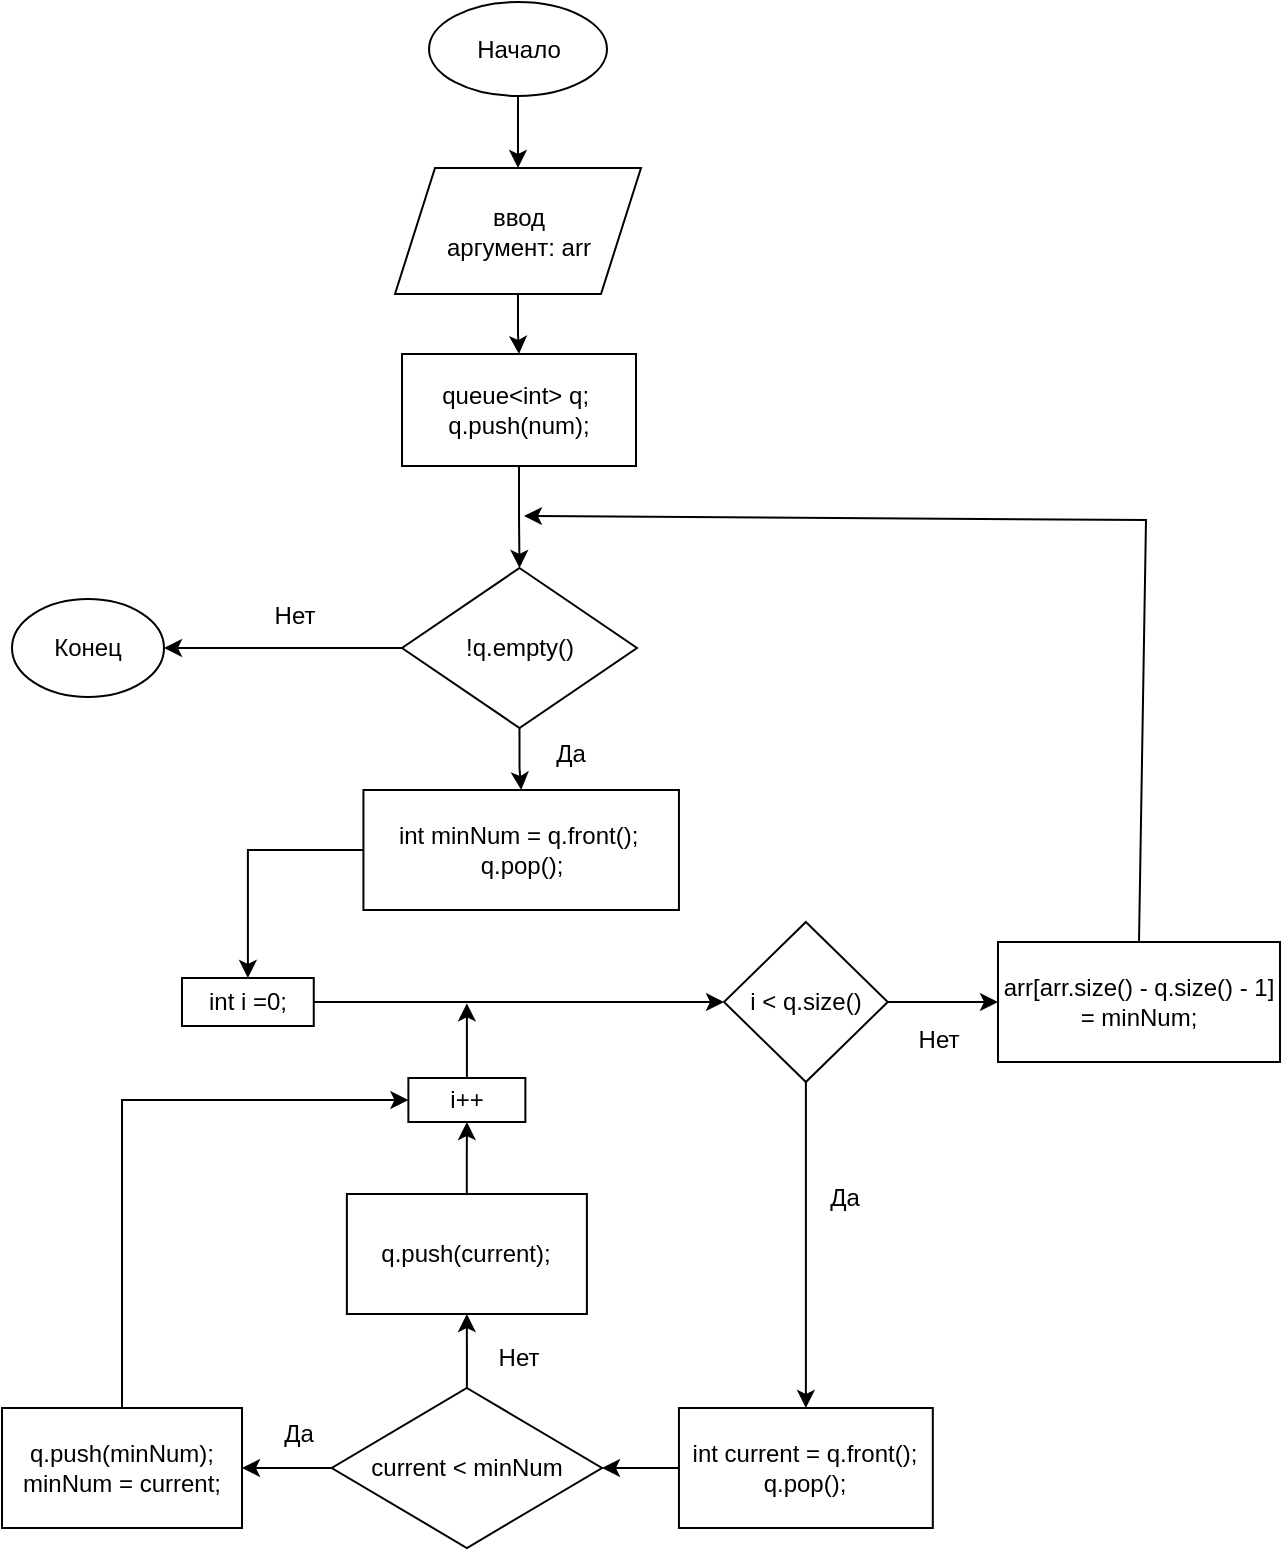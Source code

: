 <mxfile version="24.2.5" type="google">
  <diagram id="j-nriZtBZhk29Pu046T3" name="Page-2">
    <mxGraphModel grid="0" page="0" gridSize="10" guides="1" tooltips="1" connect="1" arrows="1" fold="1" pageScale="1" pageWidth="1169" pageHeight="827" math="0" shadow="0">
      <root>
        <mxCell id="0" />
        <mxCell id="1" parent="0" />
        <mxCell id="RVM1VLI7I0GzBGgbdEAh-6" style="edgeStyle=orthogonalEdgeStyle;rounded=0;orthogonalLoop=1;jettySize=auto;html=1;entryX=0.5;entryY=0;entryDx=0;entryDy=0;" edge="1" parent="1" source="RVM1VLI7I0GzBGgbdEAh-1" target="RVM1VLI7I0GzBGgbdEAh-2">
          <mxGeometry relative="1" as="geometry" />
        </mxCell>
        <mxCell id="RVM1VLI7I0GzBGgbdEAh-1" value="Начало" style="ellipse;whiteSpace=wrap;html=1;" vertex="1" parent="1">
          <mxGeometry x="142.5" y="-100" width="89" height="47" as="geometry" />
        </mxCell>
        <mxCell id="RVM1VLI7I0GzBGgbdEAh-11" style="edgeStyle=orthogonalEdgeStyle;rounded=0;orthogonalLoop=1;jettySize=auto;html=1;" edge="1" parent="1" source="RVM1VLI7I0GzBGgbdEAh-2" target="RVM1VLI7I0GzBGgbdEAh-3">
          <mxGeometry relative="1" as="geometry" />
        </mxCell>
        <mxCell id="RVM1VLI7I0GzBGgbdEAh-2" value="ввод&lt;div&gt;&amp;nbsp;аргумент: arr&amp;nbsp;&lt;/div&gt;" style="shape=parallelogram;perimeter=parallelogramPerimeter;whiteSpace=wrap;html=1;fixedSize=1;" vertex="1" parent="1">
          <mxGeometry x="125.5" y="-17" width="123" height="63" as="geometry" />
        </mxCell>
        <mxCell id="_BH0iEtjJ0MzOmk47i---2" value="" style="edgeStyle=orthogonalEdgeStyle;rounded=0;orthogonalLoop=1;jettySize=auto;html=1;" edge="1" parent="1" source="RVM1VLI7I0GzBGgbdEAh-3" target="_BH0iEtjJ0MzOmk47i---1">
          <mxGeometry relative="1" as="geometry" />
        </mxCell>
        <mxCell id="RVM1VLI7I0GzBGgbdEAh-3" value="&lt;span style=&quot;font-size: 12px;&quot;&gt;queue&amp;lt;int&amp;gt; q;&amp;nbsp;&lt;/span&gt;&lt;div&gt;&lt;span style=&quot;font-size: 12px;&quot;&gt;q.push(num);&lt;/span&gt;&lt;br&gt;&lt;/div&gt;" style="rounded=0;whiteSpace=wrap;html=1;" vertex="1" parent="1">
          <mxGeometry x="129" y="76" width="117" height="56" as="geometry" />
        </mxCell>
        <mxCell id="RVM1VLI7I0GzBGgbdEAh-62" value="Конец" style="ellipse;whiteSpace=wrap;html=1;" vertex="1" parent="1">
          <mxGeometry x="-66" y="198.5" width="76" height="49" as="geometry" />
        </mxCell>
        <mxCell id="RVM1VLI7I0GzBGgbdEAh-64" style="edgeStyle=orthogonalEdgeStyle;rounded=0;orthogonalLoop=1;jettySize=auto;html=1;exitX=0.5;exitY=1;exitDx=0;exitDy=0;" edge="1" parent="1" source="RVM1VLI7I0GzBGgbdEAh-62" target="RVM1VLI7I0GzBGgbdEAh-62">
          <mxGeometry relative="1" as="geometry" />
        </mxCell>
        <mxCell id="_BH0iEtjJ0MzOmk47i---4" value="" style="edgeStyle=orthogonalEdgeStyle;rounded=0;orthogonalLoop=1;jettySize=auto;html=1;" edge="1" parent="1" source="_BH0iEtjJ0MzOmk47i---1" target="_BH0iEtjJ0MzOmk47i---3">
          <mxGeometry relative="1" as="geometry" />
        </mxCell>
        <mxCell id="_BH0iEtjJ0MzOmk47i---32" style="edgeStyle=orthogonalEdgeStyle;rounded=0;orthogonalLoop=1;jettySize=auto;html=1;exitX=0;exitY=0.5;exitDx=0;exitDy=0;entryX=1;entryY=0.5;entryDx=0;entryDy=0;" edge="1" parent="1" source="_BH0iEtjJ0MzOmk47i---1" target="RVM1VLI7I0GzBGgbdEAh-62">
          <mxGeometry relative="1" as="geometry" />
        </mxCell>
        <mxCell id="_BH0iEtjJ0MzOmk47i---1" value="&lt;span style=&quot;font-size: 12px;&quot;&gt;!q.empty()&lt;/span&gt;" style="rhombus;whiteSpace=wrap;html=1;rounded=0;" vertex="1" parent="1">
          <mxGeometry x="129" y="183" width="117.5" height="80" as="geometry" />
        </mxCell>
        <mxCell id="_BH0iEtjJ0MzOmk47i---8" value="" style="edgeStyle=orthogonalEdgeStyle;rounded=0;orthogonalLoop=1;jettySize=auto;html=1;" edge="1" parent="1" source="_BH0iEtjJ0MzOmk47i---3" target="_BH0iEtjJ0MzOmk47i---7">
          <mxGeometry relative="1" as="geometry" />
        </mxCell>
        <mxCell id="_BH0iEtjJ0MzOmk47i---3" value="&lt;span style=&quot;font-size: 12px;&quot;&gt;int minNum = q.front();&amp;nbsp;&lt;/span&gt;&lt;div&gt;&lt;span style=&quot;font-size: 12px;&quot;&gt;q.pop();&lt;/span&gt;&lt;/div&gt;" style="whiteSpace=wrap;html=1;rounded=0;" vertex="1" parent="1">
          <mxGeometry x="109.72" y="294" width="157.75" height="60" as="geometry" />
        </mxCell>
        <mxCell id="_BH0iEtjJ0MzOmk47i---10" value="" style="edgeStyle=orthogonalEdgeStyle;rounded=0;orthogonalLoop=1;jettySize=auto;html=1;" edge="1" parent="1" source="_BH0iEtjJ0MzOmk47i---7" target="_BH0iEtjJ0MzOmk47i---9">
          <mxGeometry relative="1" as="geometry" />
        </mxCell>
        <mxCell id="_BH0iEtjJ0MzOmk47i---7" value="int i =0;" style="whiteSpace=wrap;html=1;rounded=0;" vertex="1" parent="1">
          <mxGeometry x="19" y="388" width="65.88" height="24" as="geometry" />
        </mxCell>
        <mxCell id="_BH0iEtjJ0MzOmk47i---12" value="" style="edgeStyle=orthogonalEdgeStyle;rounded=0;orthogonalLoop=1;jettySize=auto;html=1;" edge="1" parent="1" source="_BH0iEtjJ0MzOmk47i---9" target="_BH0iEtjJ0MzOmk47i---11">
          <mxGeometry relative="1" as="geometry" />
        </mxCell>
        <mxCell id="_BH0iEtjJ0MzOmk47i---22" value="" style="edgeStyle=orthogonalEdgeStyle;rounded=0;orthogonalLoop=1;jettySize=auto;html=1;" edge="1" parent="1" source="_BH0iEtjJ0MzOmk47i---9" target="_BH0iEtjJ0MzOmk47i---21">
          <mxGeometry relative="1" as="geometry" />
        </mxCell>
        <mxCell id="_BH0iEtjJ0MzOmk47i---9" value="&lt;span style=&quot;font-size: 12px;&quot;&gt;i &amp;lt; q.size()&lt;/span&gt;" style="rhombus;whiteSpace=wrap;html=1;rounded=0;" vertex="1" parent="1">
          <mxGeometry x="290" y="360" width="81.88" height="80" as="geometry" />
        </mxCell>
        <mxCell id="_BH0iEtjJ0MzOmk47i---14" value="" style="edgeStyle=orthogonalEdgeStyle;rounded=0;orthogonalLoop=1;jettySize=auto;html=1;" edge="1" parent="1" source="_BH0iEtjJ0MzOmk47i---11" target="_BH0iEtjJ0MzOmk47i---13">
          <mxGeometry relative="1" as="geometry" />
        </mxCell>
        <mxCell id="_BH0iEtjJ0MzOmk47i---11" value="&lt;span style=&quot;font-size: 12px;&quot;&gt;int current = q.front(); q.pop();&lt;/span&gt;" style="whiteSpace=wrap;html=1;rounded=0;" vertex="1" parent="1">
          <mxGeometry x="267.47" y="603" width="126.94" height="60" as="geometry" />
        </mxCell>
        <mxCell id="_BH0iEtjJ0MzOmk47i---16" value="" style="edgeStyle=orthogonalEdgeStyle;rounded=0;orthogonalLoop=1;jettySize=auto;html=1;" edge="1" parent="1" source="_BH0iEtjJ0MzOmk47i---13" target="_BH0iEtjJ0MzOmk47i---15">
          <mxGeometry relative="1" as="geometry" />
        </mxCell>
        <mxCell id="_BH0iEtjJ0MzOmk47i---18" value="" style="edgeStyle=orthogonalEdgeStyle;rounded=0;orthogonalLoop=1;jettySize=auto;html=1;" edge="1" parent="1" source="_BH0iEtjJ0MzOmk47i---13" target="_BH0iEtjJ0MzOmk47i---17">
          <mxGeometry relative="1" as="geometry" />
        </mxCell>
        <mxCell id="_BH0iEtjJ0MzOmk47i---13" value="&lt;span style=&quot;font-size: 12px;&quot;&gt;current &amp;lt; minNum&lt;/span&gt;" style="rhombus;whiteSpace=wrap;html=1;rounded=0;" vertex="1" parent="1">
          <mxGeometry x="93.88" y="593" width="135.12" height="80" as="geometry" />
        </mxCell>
        <mxCell id="_BH0iEtjJ0MzOmk47i---15" value="&lt;span style=&quot;font-size: 12px;&quot;&gt;q.push(minNum); minNum = current;&lt;/span&gt;" style="whiteSpace=wrap;html=1;rounded=0;" vertex="1" parent="1">
          <mxGeometry x="-71" y="603" width="120" height="60" as="geometry" />
        </mxCell>
        <mxCell id="_BH0iEtjJ0MzOmk47i---29" value="" style="edgeStyle=orthogonalEdgeStyle;rounded=0;orthogonalLoop=1;jettySize=auto;html=1;" edge="1" parent="1" source="_BH0iEtjJ0MzOmk47i---17" target="_BH0iEtjJ0MzOmk47i---28">
          <mxGeometry relative="1" as="geometry" />
        </mxCell>
        <mxCell id="_BH0iEtjJ0MzOmk47i---17" value="&lt;span style=&quot;font-size: 12px;&quot;&gt;q.push(current);&lt;/span&gt;" style="whiteSpace=wrap;html=1;rounded=0;" vertex="1" parent="1">
          <mxGeometry x="101.44" y="496" width="120" height="60" as="geometry" />
        </mxCell>
        <mxCell id="_BH0iEtjJ0MzOmk47i---19" value="Да" style="text;html=1;align=center;verticalAlign=middle;resizable=0;points=[];autosize=1;strokeColor=none;fillColor=none;" vertex="1" parent="1">
          <mxGeometry x="196" y="263" width="33" height="26" as="geometry" />
        </mxCell>
        <mxCell id="_BH0iEtjJ0MzOmk47i---20" value="Да" style="text;html=1;align=center;verticalAlign=middle;resizable=0;points=[];autosize=1;strokeColor=none;fillColor=none;" vertex="1" parent="1">
          <mxGeometry x="333" y="485" width="33" height="26" as="geometry" />
        </mxCell>
        <mxCell id="_BH0iEtjJ0MzOmk47i---21" value="&lt;span style=&quot;font-size: 12px;&quot;&gt;arr[arr.size() - q.size() - 1] = minNum;&lt;/span&gt;" style="whiteSpace=wrap;html=1;rounded=0;" vertex="1" parent="1">
          <mxGeometry x="427" y="370" width="141" height="60" as="geometry" />
        </mxCell>
        <mxCell id="_BH0iEtjJ0MzOmk47i---23" value="Нет" style="text;html=1;align=center;verticalAlign=middle;resizable=0;points=[];autosize=1;strokeColor=none;fillColor=none;" vertex="1" parent="1">
          <mxGeometry x="378" y="406" width="38" height="26" as="geometry" />
        </mxCell>
        <mxCell id="_BH0iEtjJ0MzOmk47i---24" value="" style="endArrow=classic;html=1;rounded=0;exitX=0.5;exitY=0;exitDx=0;exitDy=0;" edge="1" parent="1" source="_BH0iEtjJ0MzOmk47i---21">
          <mxGeometry width="50" height="50" relative="1" as="geometry">
            <mxPoint x="201" y="371" as="sourcePoint" />
            <mxPoint x="190" y="157" as="targetPoint" />
            <Array as="points">
              <mxPoint x="501" y="159" />
            </Array>
          </mxGeometry>
        </mxCell>
        <mxCell id="_BH0iEtjJ0MzOmk47i---25" value="Да" style="text;html=1;align=center;verticalAlign=middle;resizable=0;points=[];autosize=1;strokeColor=none;fillColor=none;" vertex="1" parent="1">
          <mxGeometry x="60.88" y="602.5" width="33" height="26" as="geometry" />
        </mxCell>
        <mxCell id="_BH0iEtjJ0MzOmk47i---26" value="Нет" style="text;html=1;align=center;verticalAlign=middle;resizable=0;points=[];autosize=1;strokeColor=none;fillColor=none;" vertex="1" parent="1">
          <mxGeometry x="167.99" y="565" width="38" height="26" as="geometry" />
        </mxCell>
        <mxCell id="_BH0iEtjJ0MzOmk47i---30" style="edgeStyle=orthogonalEdgeStyle;rounded=0;orthogonalLoop=1;jettySize=auto;html=1;" edge="1" parent="1" source="_BH0iEtjJ0MzOmk47i---28">
          <mxGeometry relative="1" as="geometry">
            <mxPoint x="161.44" y="400.681" as="targetPoint" />
          </mxGeometry>
        </mxCell>
        <mxCell id="_BH0iEtjJ0MzOmk47i---28" value="i++" style="whiteSpace=wrap;html=1;rounded=0;" vertex="1" parent="1">
          <mxGeometry x="132.19" y="438" width="58.5" height="22" as="geometry" />
        </mxCell>
        <mxCell id="_BH0iEtjJ0MzOmk47i---31" value="" style="endArrow=classic;html=1;rounded=0;exitX=0.5;exitY=0;exitDx=0;exitDy=0;entryX=0;entryY=0.5;entryDx=0;entryDy=0;" edge="1" parent="1" source="_BH0iEtjJ0MzOmk47i---15" target="_BH0iEtjJ0MzOmk47i---28">
          <mxGeometry width="50" height="50" relative="1" as="geometry">
            <mxPoint x="-124" y="543" as="sourcePoint" />
            <mxPoint x="-74" y="493" as="targetPoint" />
            <Array as="points">
              <mxPoint x="-11" y="449" />
            </Array>
          </mxGeometry>
        </mxCell>
        <mxCell id="_BH0iEtjJ0MzOmk47i---33" value="Нет" style="text;html=1;align=center;verticalAlign=middle;resizable=0;points=[];autosize=1;strokeColor=none;fillColor=none;" vertex="1" parent="1">
          <mxGeometry x="55.88" y="194" width="38" height="26" as="geometry" />
        </mxCell>
      </root>
    </mxGraphModel>
  </diagram>
</mxfile>

